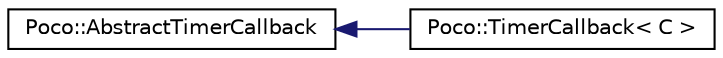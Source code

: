digraph "Graphical Class Hierarchy"
{
 // LATEX_PDF_SIZE
  edge [fontname="Helvetica",fontsize="10",labelfontname="Helvetica",labelfontsize="10"];
  node [fontname="Helvetica",fontsize="10",shape=record];
  rankdir="LR";
  Node0 [label="Poco::AbstractTimerCallback",height=0.2,width=0.4,color="black", fillcolor="white", style="filled",URL="$classPoco_1_1AbstractTimerCallback.html",tooltip=" "];
  Node0 -> Node1 [dir="back",color="midnightblue",fontsize="10",style="solid",fontname="Helvetica"];
  Node1 [label="Poco::TimerCallback\< C \>",height=0.2,width=0.4,color="black", fillcolor="white", style="filled",URL="$classPoco_1_1TimerCallback.html",tooltip=" "];
}
